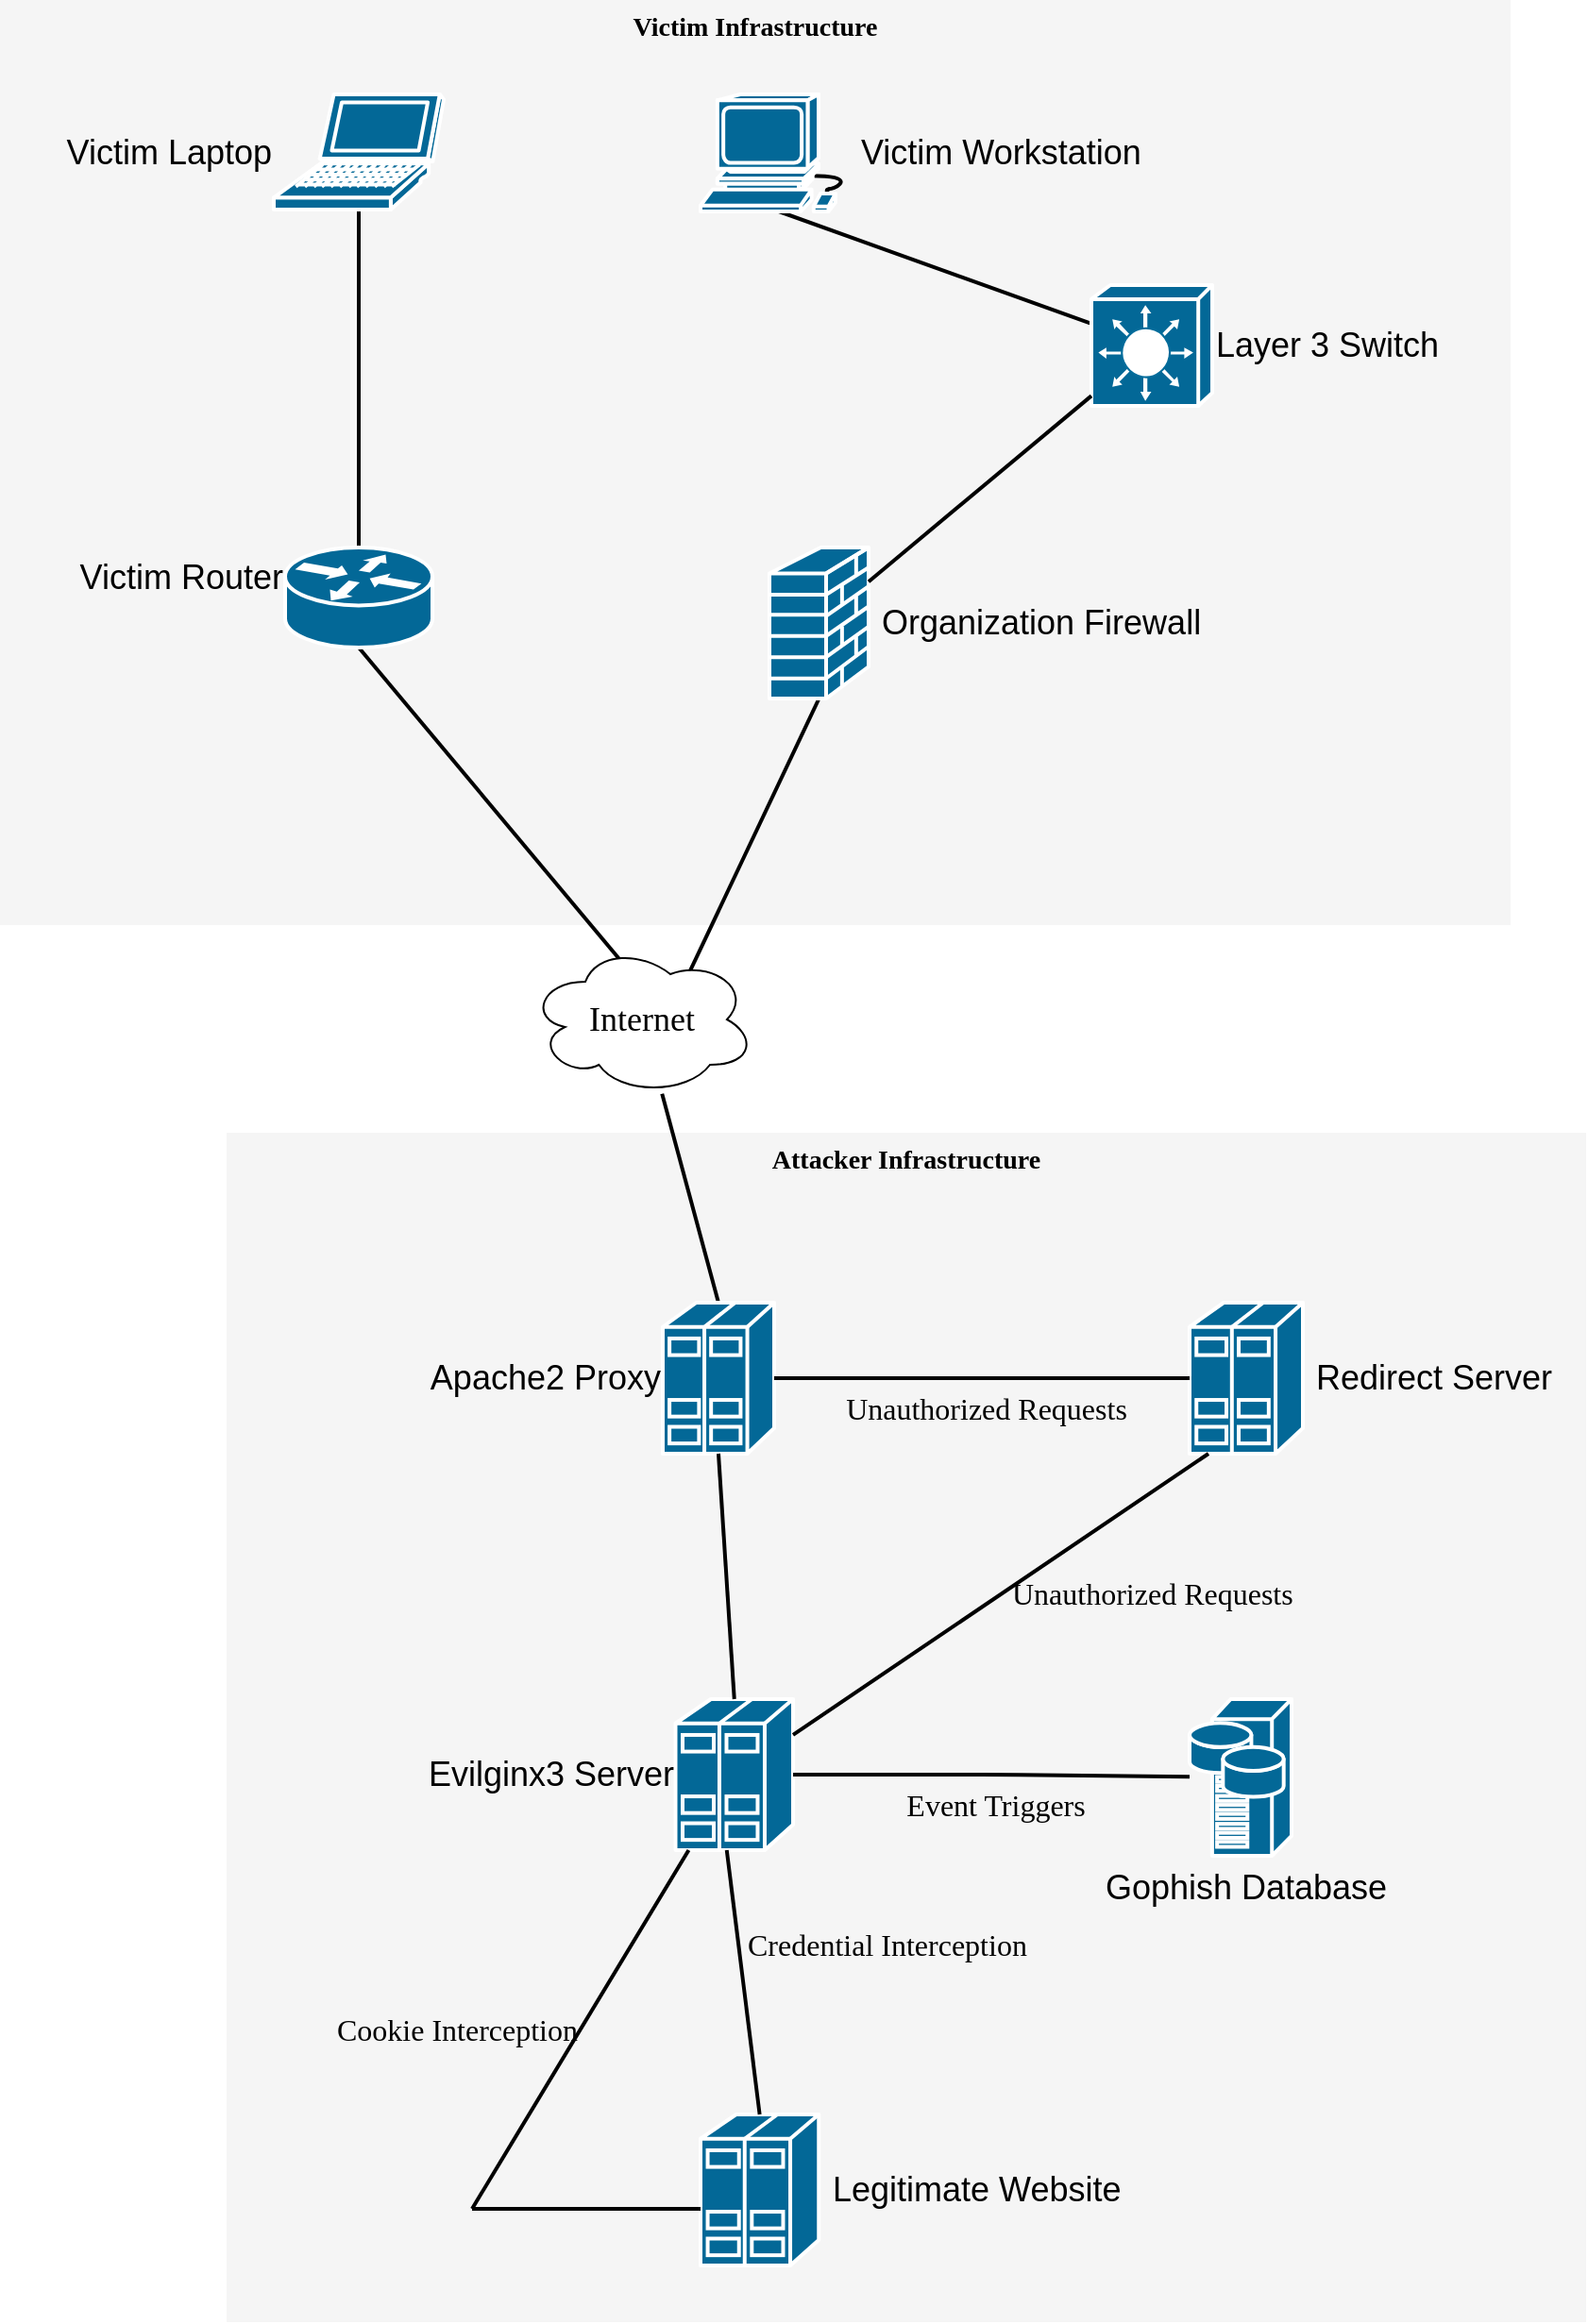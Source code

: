 <mxfile version="24.1.0" type="device">
  <diagram name="Page-1" id="c37626ed-c26b-45fb-9056-f9ebc6bb27b6">
    <mxGraphModel dx="2066" dy="1145" grid="1" gridSize="10" guides="1" tooltips="1" connect="1" arrows="1" fold="1" page="1" pageScale="1" pageWidth="1100" pageHeight="850" background="none" math="0" shadow="0">
      <root>
        <mxCell id="0" />
        <mxCell id="1" parent="0" />
        <mxCell id="1c7a67bf8fd3230f-83" value="Victim Infrastructure" style="whiteSpace=wrap;html=1;rounded=0;shadow=0;comic=0;strokeWidth=1;fontFamily=Verdana;fontSize=14;fillColor=#f5f5f5;strokeColor=none;verticalAlign=top;fontStyle=1" parent="1" vertex="1">
          <mxGeometry x="660" y="150" width="800" height="490" as="geometry" />
        </mxCell>
        <mxCell id="1c7a67bf8fd3230f-81" value="Attacker Infrastructure" style="whiteSpace=wrap;html=1;rounded=0;shadow=0;comic=0;strokeWidth=1;fontFamily=Verdana;fontSize=14;fillColor=#f5f5f5;strokeColor=none;fontStyle=1;verticalAlign=top;" parent="1" vertex="1">
          <mxGeometry x="780" y="750" width="720" height="630" as="geometry" />
        </mxCell>
        <mxCell id="1c7a67bf8fd3230f-37" style="edgeStyle=none;html=1;labelBackgroundColor=none;startFill=0;endArrow=none;endFill=0;strokeWidth=2;fontFamily=Verdana;fontSize=12;entryX=0.5;entryY=0;entryDx=0;entryDy=0;entryPerimeter=0;" parent="1" source="WqFwmYkYYwvrcozoEn8a-3" target="WqFwmYkYYwvrcozoEn8a-9" edge="1">
          <mxGeometry relative="1" as="geometry">
            <mxPoint x="774" y="366.548" as="sourcePoint" />
            <mxPoint x="1020" y="501.452" as="targetPoint" />
          </mxGeometry>
        </mxCell>
        <mxCell id="1c7a67bf8fd3230f-38" style="edgeStyle=none;html=1;labelBackgroundColor=none;startFill=0;endArrow=none;endFill=0;strokeWidth=2;fontFamily=Verdana;fontSize=12;exitX=0.5;exitY=1;exitDx=0;exitDy=0;exitPerimeter=0;" parent="1" source="WqFwmYkYYwvrcozoEn8a-2" target="WqFwmYkYYwvrcozoEn8a-4" edge="1">
          <mxGeometry relative="1" as="geometry">
            <mxPoint x="1072.659" y="362" as="sourcePoint" />
            <mxPoint x="1128.001" y="446" as="targetPoint" />
          </mxGeometry>
        </mxCell>
        <mxCell id="1c7a67bf8fd3230f-45" style="edgeStyle=none;html=1;labelBackgroundColor=none;startFill=0;endArrow=none;endFill=0;strokeWidth=2;fontFamily=Verdana;fontSize=12;entryX=0.5;entryY=1;entryDx=0;entryDy=0;entryPerimeter=0;exitX=0.4;exitY=0.1;exitDx=0;exitDy=0;exitPerimeter=0;" parent="1" source="1c7a67bf8fd3230f-14" target="WqFwmYkYYwvrcozoEn8a-9" edge="1">
          <mxGeometry relative="1" as="geometry">
            <mxPoint x="1020" y="519" as="sourcePoint" />
            <mxPoint x="774" y="519" as="targetPoint" />
          </mxGeometry>
        </mxCell>
        <mxCell id="1c7a67bf8fd3230f-50" style="edgeStyle=none;html=1;labelBackgroundColor=none;startFill=0;endArrow=none;endFill=0;strokeWidth=2;fontFamily=Verdana;fontSize=12;exitX=0.5;exitY=1;exitDx=0;exitDy=0;exitPerimeter=0;entryX=0.708;entryY=0.192;entryDx=0;entryDy=0;entryPerimeter=0;" parent="1" source="WqFwmYkYYwvrcozoEn8a-1" target="1c7a67bf8fd3230f-14" edge="1">
          <mxGeometry relative="1" as="geometry">
            <mxPoint x="1084" y="553.365" as="sourcePoint" />
            <mxPoint x="1090" y="690" as="targetPoint" />
          </mxGeometry>
        </mxCell>
        <mxCell id="1c7a67bf8fd3230f-57" style="edgeStyle=none;html=1;labelBackgroundColor=none;startFill=0;endArrow=none;endFill=0;strokeWidth=2;fontFamily=Verdana;fontSize=12;entryX=0.5;entryY=0;entryDx=0;entryDy=0;entryPerimeter=0;" parent="1" source="1c7a67bf8fd3230f-14" target="WqFwmYkYYwvrcozoEn8a-11" edge="1">
          <mxGeometry relative="1" as="geometry">
            <mxPoint x="1150" y="858.84" as="targetPoint" />
          </mxGeometry>
        </mxCell>
        <mxCell id="1c7a67bf8fd3230f-14" value="Internet" style="ellipse;shape=cloud;whiteSpace=wrap;html=1;rounded=0;shadow=0;comic=0;strokeWidth=1;fontFamily=Verdana;fontSize=18;" parent="1" vertex="1">
          <mxGeometry x="940" y="650" width="120" height="80" as="geometry" />
        </mxCell>
        <mxCell id="WqFwmYkYYwvrcozoEn8a-1" value="&amp;nbsp;Organization Firewall" style="shape=mxgraph.cisco.security.firewall;sketch=0;html=1;pointerEvents=1;dashed=0;fillColor=#036897;strokeColor=#ffffff;strokeWidth=2;verticalLabelPosition=middle;verticalAlign=middle;align=left;outlineConnect=0;labelPosition=right;fontSize=18;" vertex="1" parent="1">
          <mxGeometry x="1067.5" y="440" width="52.5" height="80" as="geometry" />
        </mxCell>
        <mxCell id="WqFwmYkYYwvrcozoEn8a-2" value="Victim Workstation" style="shape=mxgraph.cisco.computers_and_peripherals.workstation;sketch=0;html=1;pointerEvents=1;dashed=0;fillColor=#036897;strokeColor=#ffffff;strokeWidth=2;verticalLabelPosition=middle;verticalAlign=middle;align=left;outlineConnect=0;labelPosition=right;fontSize=18;" vertex="1" parent="1">
          <mxGeometry x="1031" y="200" width="83" height="62" as="geometry" />
        </mxCell>
        <mxCell id="WqFwmYkYYwvrcozoEn8a-3" value="Victim Laptop" style="shape=mxgraph.cisco.computers_and_peripherals.laptop;sketch=0;html=1;pointerEvents=1;dashed=0;fillColor=#036897;strokeColor=#ffffff;strokeWidth=2;verticalLabelPosition=middle;verticalAlign=middle;align=right;outlineConnect=0;labelPosition=left;fontSize=18;" vertex="1" parent="1">
          <mxGeometry x="805" y="200" width="90" height="61" as="geometry" />
        </mxCell>
        <mxCell id="WqFwmYkYYwvrcozoEn8a-4" value="Layer 3 Switch" style="shape=mxgraph.cisco.switches.layer_3_switch;sketch=0;html=1;pointerEvents=1;dashed=0;fillColor=#036897;strokeColor=#ffffff;strokeWidth=2;verticalLabelPosition=middle;verticalAlign=middle;align=left;outlineConnect=0;fontSize=18;labelPosition=right;" vertex="1" parent="1">
          <mxGeometry x="1238" y="301" width="64" height="64" as="geometry" />
        </mxCell>
        <mxCell id="WqFwmYkYYwvrcozoEn8a-8" style="edgeStyle=none;html=1;labelBackgroundColor=none;startFill=0;endArrow=none;endFill=0;strokeWidth=2;fontFamily=Verdana;fontSize=12;" edge="1" parent="1" source="WqFwmYkYYwvrcozoEn8a-1" target="WqFwmYkYYwvrcozoEn8a-4">
          <mxGeometry relative="1" as="geometry">
            <mxPoint x="1180" y="424.998" as="sourcePoint" />
            <mxPoint x="1426" y="559.902" as="targetPoint" />
          </mxGeometry>
        </mxCell>
        <mxCell id="WqFwmYkYYwvrcozoEn8a-9" value="&amp;nbsp;Victim Router&lt;div style=&quot;font-size: 18px;&quot;&gt;&lt;br style=&quot;font-size: 18px;&quot;&gt;&lt;/div&gt;" style="shape=mxgraph.cisco.routers.router;sketch=0;html=1;pointerEvents=1;dashed=0;fillColor=#036897;strokeColor=#ffffff;strokeWidth=2;verticalLabelPosition=middle;verticalAlign=middle;align=right;outlineConnect=0;labelPosition=left;fontSize=18;" vertex="1" parent="1">
          <mxGeometry x="811" y="440" width="78" height="53" as="geometry" />
        </mxCell>
        <mxCell id="WqFwmYkYYwvrcozoEn8a-11" value="&amp;nbsp;Apache2 Proxy" style="shape=mxgraph.cisco.servers.standard_host;sketch=0;html=1;pointerEvents=1;dashed=0;fillColor=#036897;strokeColor=#ffffff;strokeWidth=2;verticalLabelPosition=middle;verticalAlign=middle;align=right;outlineConnect=0;labelPosition=left;fontSize=18;" vertex="1" parent="1">
          <mxGeometry x="1011" y="840" width="59" height="80" as="geometry" />
        </mxCell>
        <mxCell id="WqFwmYkYYwvrcozoEn8a-12" value="&amp;nbsp;Redirect Server" style="shape=mxgraph.cisco.servers.standard_host;sketch=0;html=1;pointerEvents=1;dashed=0;fillColor=#036897;strokeColor=#ffffff;strokeWidth=2;verticalLabelPosition=middle;verticalAlign=middle;align=left;outlineConnect=0;labelPosition=right;fontSize=18;" vertex="1" parent="1">
          <mxGeometry x="1290" y="840" width="60" height="80" as="geometry" />
        </mxCell>
        <mxCell id="WqFwmYkYYwvrcozoEn8a-13" value="&amp;nbsp;Unauthorized Requests" style="edgeStyle=none;html=1;labelBackgroundColor=none;startFill=0;endArrow=none;endFill=0;strokeWidth=2;fontFamily=Verdana;fontSize=16;labelPosition=center;verticalLabelPosition=bottom;align=center;verticalAlign=top;" edge="1" parent="1" source="WqFwmYkYYwvrcozoEn8a-11" target="WqFwmYkYYwvrcozoEn8a-12">
          <mxGeometry relative="1" as="geometry">
            <mxPoint x="1214" y="760" as="sourcePoint" />
            <mxPoint x="1238" y="880" as="targetPoint" />
          </mxGeometry>
        </mxCell>
        <mxCell id="WqFwmYkYYwvrcozoEn8a-14" value="&amp;nbsp;Evilginx3 Server" style="shape=mxgraph.cisco.servers.standard_host;sketch=0;html=1;pointerEvents=1;dashed=0;fillColor=#036897;strokeColor=#ffffff;strokeWidth=2;verticalLabelPosition=middle;verticalAlign=middle;align=right;outlineConnect=0;labelPosition=left;fontSize=18;" vertex="1" parent="1">
          <mxGeometry x="1017.75" y="1050" width="62.25" height="80" as="geometry" />
        </mxCell>
        <mxCell id="WqFwmYkYYwvrcozoEn8a-15" style="edgeStyle=none;html=1;labelBackgroundColor=none;startFill=0;endArrow=none;endFill=0;strokeWidth=2;fontFamily=Verdana;fontSize=12;entryX=0.5;entryY=0;entryDx=0;entryDy=0;entryPerimeter=0;exitX=0.5;exitY=1;exitDx=0;exitDy=0;exitPerimeter=0;" edge="1" parent="1" source="WqFwmYkYYwvrcozoEn8a-11" target="WqFwmYkYYwvrcozoEn8a-14">
          <mxGeometry relative="1" as="geometry">
            <mxPoint x="1040" y="930" as="sourcePoint" />
            <mxPoint x="1064" y="1030" as="targetPoint" />
          </mxGeometry>
        </mxCell>
        <mxCell id="WqFwmYkYYwvrcozoEn8a-16" value="&amp;nbsp;Unauthorized Requests" style="edgeStyle=none;html=1;labelBackgroundColor=none;startFill=0;endArrow=none;endFill=0;strokeWidth=2;fontFamily=Verdana;fontSize=16;labelPosition=right;verticalLabelPosition=middle;align=left;verticalAlign=middle;" edge="1" parent="1" source="WqFwmYkYYwvrcozoEn8a-14">
          <mxGeometry relative="1" as="geometry">
            <mxPoint x="1080" y="920" as="sourcePoint" />
            <mxPoint x="1300" y="920" as="targetPoint" />
          </mxGeometry>
        </mxCell>
        <mxCell id="WqFwmYkYYwvrcozoEn8a-17" value="&amp;nbsp;Legitimate Website" style="shape=mxgraph.cisco.servers.standard_host;sketch=0;html=1;pointerEvents=1;dashed=0;fillColor=#036897;strokeColor=#ffffff;strokeWidth=2;verticalLabelPosition=middle;verticalAlign=middle;align=left;outlineConnect=0;labelPosition=right;fontSize=18;" vertex="1" parent="1">
          <mxGeometry x="1031" y="1270" width="62.62" height="80" as="geometry" />
        </mxCell>
        <mxCell id="WqFwmYkYYwvrcozoEn8a-18" value="&amp;nbsp;Credential Interception" style="edgeStyle=none;html=1;labelBackgroundColor=none;startFill=0;endArrow=none;endFill=0;strokeWidth=2;fontFamily=Verdana;fontSize=16;entryX=0.5;entryY=0;entryDx=0;entryDy=0;entryPerimeter=0;exitX=0.5;exitY=1;exitDx=0;exitDy=0;exitPerimeter=0;labelPosition=right;verticalLabelPosition=middle;align=left;verticalAlign=middle;" edge="1" parent="1" target="WqFwmYkYYwvrcozoEn8a-17">
          <mxGeometry x="-0.291" y="-1" relative="1" as="geometry">
            <mxPoint x="1044.88" y="1130" as="sourcePoint" />
            <mxPoint x="1052.88" y="1260" as="targetPoint" />
            <mxPoint as="offset" />
          </mxGeometry>
        </mxCell>
        <mxCell id="WqFwmYkYYwvrcozoEn8a-19" style="edgeStyle=none;html=1;labelBackgroundColor=none;startFill=0;endArrow=none;endFill=0;strokeWidth=2;fontFamily=Verdana;fontSize=12;" edge="1" parent="1">
          <mxGeometry relative="1" as="geometry">
            <mxPoint x="910" y="1320" as="sourcePoint" />
            <mxPoint x="1030.997" y="1320" as="targetPoint" />
          </mxGeometry>
        </mxCell>
        <mxCell id="WqFwmYkYYwvrcozoEn8a-20" value="&amp;nbsp;Cookie Interception" style="edgeStyle=none;html=1;labelBackgroundColor=none;startFill=0;endArrow=none;endFill=0;strokeWidth=2;fontFamily=Verdana;fontSize=16;labelPosition=left;verticalLabelPosition=middle;align=right;verticalAlign=middle;" edge="1" parent="1" target="WqFwmYkYYwvrcozoEn8a-14">
          <mxGeometry relative="1" as="geometry">
            <mxPoint x="910" y="1320" as="sourcePoint" />
            <mxPoint x="947.497" y="1190" as="targetPoint" />
          </mxGeometry>
        </mxCell>
        <mxCell id="WqFwmYkYYwvrcozoEn8a-21" value="&amp;nbsp;Gophish Database" style="shape=mxgraph.cisco.servers.storage_server;sketch=0;html=1;pointerEvents=1;dashed=0;fillColor=#036897;strokeColor=#ffffff;strokeWidth=2;verticalLabelPosition=bottom;verticalAlign=top;align=center;outlineConnect=0;fontSize=18;" vertex="1" parent="1">
          <mxGeometry x="1290" y="1050" width="54" height="83" as="geometry" />
        </mxCell>
        <mxCell id="WqFwmYkYYwvrcozoEn8a-22" value="&amp;nbsp;Event Triggers" style="edgeStyle=none;html=1;labelBackgroundColor=none;startFill=0;endArrow=none;endFill=0;strokeWidth=2;fontFamily=Verdana;fontSize=16;labelPosition=center;verticalLabelPosition=bottom;align=center;verticalAlign=top;" edge="1" parent="1" source="WqFwmYkYYwvrcozoEn8a-14" target="WqFwmYkYYwvrcozoEn8a-21">
          <mxGeometry relative="1" as="geometry">
            <mxPoint x="1248" y="980" as="sourcePoint" />
            <mxPoint x="1256" y="1110" as="targetPoint" />
            <Array as="points">
              <mxPoint x="1190" y="1090" />
            </Array>
            <mxPoint as="offset" />
          </mxGeometry>
        </mxCell>
      </root>
    </mxGraphModel>
  </diagram>
</mxfile>
